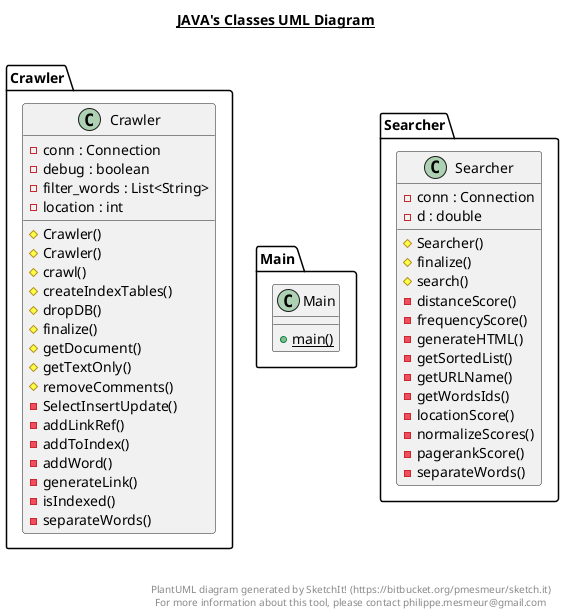 @startuml

title __JAVA's Classes UML Diagram__\n

  namespace Crawler {
    class Crawler {
        - conn : Connection
        - debug : boolean
        - filter_words : List<String>
        - location : int
        # Crawler()
        # Crawler()
        # crawl()
        # createIndexTables()
        # dropDB()
        # finalize()
        # getDocument()
        # getTextOnly()
        # removeComments()
        - SelectInsertUpdate()
        - addLinkRef()
        - addToIndex()
        - addWord()
        - generateLink()
        - isIndexed()
        - separateWords()
    }
  }
  

  namespace Main {
    class Main {
        {static} + main()
    }
  }
  

  namespace Searcher {
    class Searcher {
        - conn : Connection
        - d : double
        # Searcher()
        # finalize()
        # search()
        - distanceScore()
        - frequencyScore()
        - generateHTML()
        - getSortedList()
        - getURLName()
        - getWordsIds()
        - locationScore()
        - normalizeScores()
        - pagerankScore()
        - separateWords()
    }
  }
  



right footer


PlantUML diagram generated by SketchIt! (https://bitbucket.org/pmesmeur/sketch.it)
For more information about this tool, please contact philippe.mesmeur@gmail.com
endfooter

@enduml
